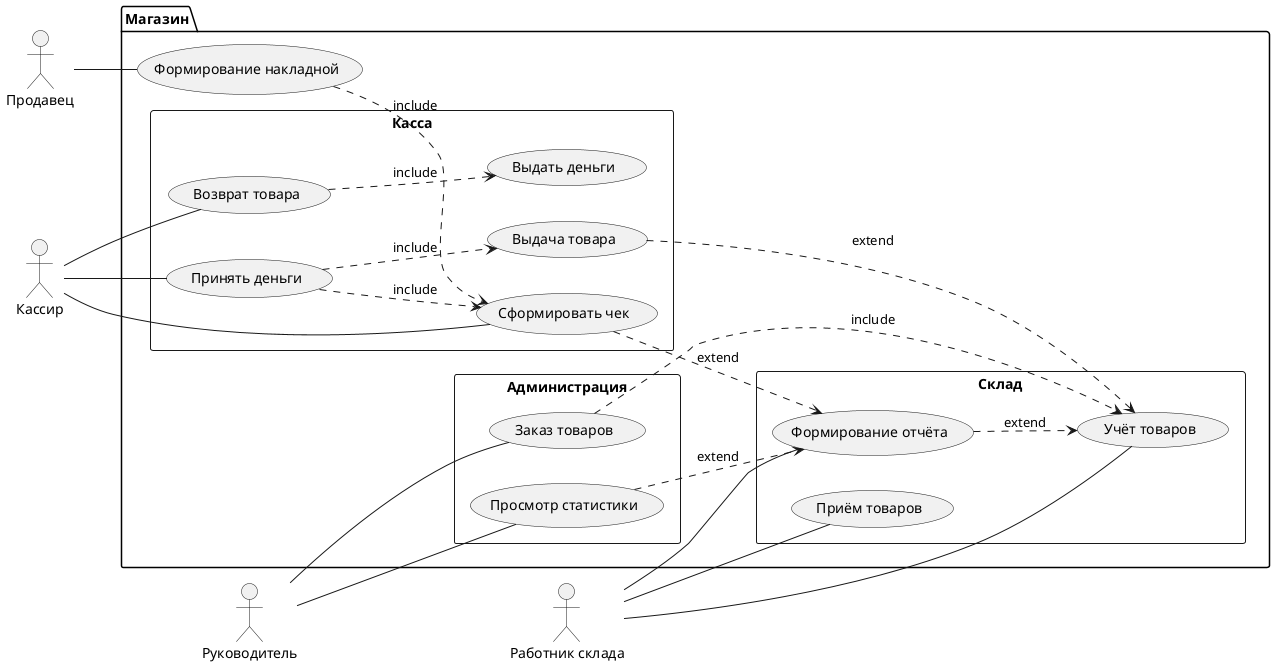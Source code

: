 @startuml Laba1

left to right direction

actor :Руководитель: as UC1
actor :Работник склада: as UC2
actor :Кассир: as UC3
actor :Продавец: as UC4


package Магазин {
    rectangle Администрация {
        (Заказ товаров) as UC1.1
        (Просмотр статистики) as UC1.2
    }

    rectangle Склад {
        (Приём товаров) as UC2.1
        (Учёт товаров) as UC2.2
        (Формирование отчёта) as UC2.3
    }
    

    rectangle Касса {
        (Принять деньги) as UC3.1
        (Выдача товара) as UC3.1.1
        (Возврат товара) as UC3.2
        (Выдать деньги) as UC3.2.1
        (Сформировать чек) as UC3.3
    }

    (Формирование накладной) as UC4.1


    UC1 -- UC1.1
    UC1.1 ..> UC2.2 : include

    UC1 -- UC1.2
    UC1.2 ..> UC2.3 : extend


    UC2 -- UC2.1
    UC2 -- UC2.2
    UC2 -- UC2.3
    UC2.3 ..> UC2.2: extend


    UC3 -- UC3.1
    UC3.1 ..> UC3.3: include
    UC3.1 ..> UC3.1.1: include
    UC3.1.1 ..> UC2.2 : extend

    UC3 -- UC3.2
    UC3.2 ..> UC3.2.1: include

    UC3 -- UC3.3
    UC3.3 ..> UC2.3: extend


    UC4 -- UC4.1
    UC4.1 ..> UC3.3: include

}

@enduml